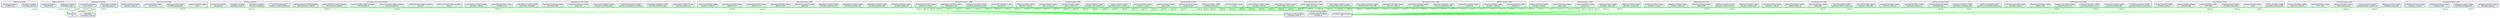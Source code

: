 digraph ColumnSameAsNetwork {
graph [
            fontname="Helvetica",
            fontsize=12,
            bgcolor=white,
            splines=true,
            nodesep=0.6,
            concentrate=true,
            compound=true,
        ];
node [shape=box, style=rounded, fontname="Helvetica"];
edge [fontname="Helvetica"];
subgraph cluster_ball_mill_procedure_models {
  C25 [color="blue", fillcolor="#ffffff", label="ball_mill_procedure_models\nmilled_container_id"];
  C26 [color="blue", fillcolor="#ffffff", label="ball_mill_procedure_models\nmilled_with"];
  C27 [color="blue", fillcolor="#ffffff", label="ball_mill_procedure_models\nprocedure_milled_container_id"];
  C28 [color="blue", fillcolor="#ffffff", label="ball_mill_procedure_models\nprocedure_milled_with"];
  C29 [color="blue", fillcolor="#ffffff", label="ball_mill_procedure_models\nprocedure_model_id"];
  label="ball_mill_procedure_models";
  style="filled, rounded";
  fillcolor="#f0f0f0";
}
subgraph cluster_centrifuge_procedure_models {
  C46 [color="blue", fillcolor="#ffffff", label="centrifuge_procedure_models\ncentrifuged_container_id"];
  C47 [color="blue", fillcolor="#ffffff", label="centrifuge_procedure_models\ncentrifuged_with"];
  C50 [color="blue", fillcolor="#ffffff", label="centrifuge_procedure_models\nprocedure_centrifuged_container_id"];
  C51 [color="blue", fillcolor="#ffffff", label="centrifuge_procedure_models\nprocedure_centrifuged_with"];
  C52 [color="blue", fillcolor="#ffffff", label="centrifuge_procedure_models\nprocedure_model_id"];
  label="centrifuge_procedure_models";
  style="filled, rounded";
  fillcolor="#f0f0f0";
}
subgraph cluster_fractioning_procedure_models {
  C90 [color="blue", fillcolor="#ffffff", label="fractioning_procedure_models\nfragment_placed_into"];
  C92 [color="blue", fillcolor="#ffffff", label="fractioning_procedure_models\nprocedure_fragment_placed_into"];
  C93 [color="blue", fillcolor="#ffffff", label="fractioning_procedure_models\nprocedure_fragment_source"];
  C94 [color="blue", fillcolor="#ffffff", label="fractioning_procedure_models\nprocedure_model_id"];
  C95 [color="blue", fillcolor="#ffffff", label="fractioning_procedure_models\nprocedure_weighed_with"];
  C97 [color="blue", fillcolor="#ffffff", label="fractioning_procedure_models\nweighed_with"];
  label="fractioning_procedure_models";
  style="filled, rounded";
  fillcolor="#f0f0f0";
}
subgraph cluster_mixing_procedure_models {
  C140 [color="blue", fillcolor="#ffffff", label="mixing_procedure_models\nmeasured_with"];
  C141 [color="blue", fillcolor="#ffffff", label="mixing_procedure_models\nmixed_with"];
  C142 [color="blue", fillcolor="#ffffff", label="mixing_procedure_models\nprocedure_measured_with"];
  C143 [color="blue", fillcolor="#ffffff", label="mixing_procedure_models\nprocedure_mixed_into"];
  C144 [color="blue", fillcolor="#ffffff", label="mixing_procedure_models\nprocedure_model_id"];
  C145 [color="blue", fillcolor="#ffffff", label="mixing_procedure_models\nsource"];
  label="mixing_procedure_models";
  style="filled, rounded";
  fillcolor="#f0f0f0";
}
subgraph cluster_freezing_procedure_models {
  C109 [color="blue", fillcolor="#ffffff", label="freezing_procedure_models\nfrozen_container_id"];
  C110 [color="blue", fillcolor="#ffffff", label="freezing_procedure_models\nfrozen_with"];
  C113 [color="blue", fillcolor="#ffffff", label="freezing_procedure_models\nprocedure_frozen_container_id"];
  C114 [color="blue", fillcolor="#ffffff", label="freezing_procedure_models\nprocedure_frozen_with"];
  C115 [color="blue", fillcolor="#ffffff", label="freezing_procedure_models\nprocedure_model_id"];
  label="freezing_procedure_models";
  style="filled, rounded";
  fillcolor="#f0f0f0";
}
subgraph cluster_packaging_procedure_models {
  C168 [color="blue", fillcolor="#ffffff", label="packaging_procedure_models\npackaged_with"];
  C169 [color="blue", fillcolor="#ffffff", label="packaging_procedure_models\nprocedure_model_id"];
  C170 [color="blue", fillcolor="#ffffff", label="packaging_procedure_models\nprocedure_packaged_with"];
  C171 [color="blue", fillcolor="#ffffff", label="packaging_procedure_models\nprocedure_sample_id"];
  label="packaging_procedure_models";
  style="filled, rounded";
  fillcolor="#f0f0f0";
}
subgraph cluster_procedure_model_trackables {
  C206 [color="blue", fillcolor="#ffffff", label="procedure_model_trackables\nid"];
  C208 [color="blue", fillcolor="#ffffff", label="procedure_model_trackables\nprocedure_model_id"];
  C209 [color="blue", fillcolor="#ffffff", label="procedure_model_trackables\ntrackable_id"];
  label="procedure_model_trackables";
  style="filled, rounded";
  fillcolor="#f0f0f0";
}
subgraph cluster_placing_procedure_models {
  C192 [color="blue", fillcolor="#ffffff", label="placing_procedure_models\nplaced_into"];
  C193 [color="blue", fillcolor="#ffffff", label="placing_procedure_models\nprocedure_model_id"];
  C194 [color="blue", fillcolor="#ffffff", label="placing_procedure_models\nprocedure_placed_into"];
  C196 [color="blue", fillcolor="#ffffff", label="placing_procedure_models\nsource"];
  label="placing_procedure_models";
  style="filled, rounded";
  fillcolor="#f0f0f0";
}
subgraph cluster_procedure_trackables {
  C222 [color="blue", fillcolor="#ffffff", label="procedure_trackables\nancestor_trackable_id"];
  C226 [color="blue", fillcolor="#ffffff", label="procedure_trackables\nprocedure_id"];
  C227 [color="blue", fillcolor="#ffffff", label="procedure_trackables\nprocedure_model_id"];
  C228 [color="blue", fillcolor="#ffffff", label="procedure_trackables\nprocedure_model_trackable_id"];
  label="procedure_trackables";
  style="filled, rounded";
  fillcolor="#f0f0f0";
}
subgraph cluster_shared_procedure_model_trackables {
  C285 [color="blue", fillcolor="#ffffff", label="shared_procedure_model_trackables\nchild_id"];
  C286 [color="blue", fillcolor="#ffffff", label="shared_procedure_model_trackables\nchild_procedure_model_id"];
  C287 [color="blue", fillcolor="#ffffff", label="shared_procedure_model_trackables\nchild_trackable_id"];
  C290 [color="blue", fillcolor="#ffffff", label="shared_procedure_model_trackables\nparent_id"];
  C291 [color="blue", fillcolor="#ffffff", label="shared_procedure_model_trackables\nparent_procedure_model_id"];
  C292 [color="blue", fillcolor="#ffffff", label="shared_procedure_model_trackables\nparent_trackable_id"];
  label="shared_procedure_model_trackables";
  style="filled, rounded";
  fillcolor="#f0f0f0";
}
subgraph cluster_supernatant_procedure_models {
  C315 [color="blue", fillcolor="#ffffff", label="supernatant_procedure_models\npipette_tip"];
  C316 [color="blue", fillcolor="#ffffff", label="supernatant_procedure_models\nprocedure_model_id"];
  C317 [color="blue", fillcolor="#ffffff", label="supernatant_procedure_models\nprocedure_pipette_tip"];
  C318 [color="blue", fillcolor="#ffffff", label="supernatant_procedure_models\nprocedure_stratified_source"];
  C319 [color="blue", fillcolor="#ffffff", label="supernatant_procedure_models\nprocedure_supernatant_destination"];
  C320 [color="blue", fillcolor="#ffffff", label="supernatant_procedure_models\nprocedure_transferred_with"];
  C321 [color="blue", fillcolor="#ffffff", label="supernatant_procedure_models\nstratified_source"];
  C322 [color="blue", fillcolor="#ffffff", label="supernatant_procedure_models\nsupernatant_destination"];
  C323 [color="blue", fillcolor="#ffffff", label="supernatant_procedure_models\ntransferred_with"];
  label="supernatant_procedure_models";
  style="filled, rounded";
  fillcolor="#f0f0f0";
}
subgraph cluster_aliquoting_procedure_models {
  C6 [color="blue", fillcolor="#ffffff", label="aliquoting_procedure_models\naliquoted_from"];
  C7 [color="blue", fillcolor="#ffffff", label="aliquoting_procedure_models\naliquoted_into"];
  C8 [color="blue", fillcolor="#ffffff", label="aliquoting_procedure_models\naliquoted_with"];
  C10 [color="blue", fillcolor="#ffffff", label="aliquoting_procedure_models\npipette_tip"];
  C11 [color="blue", fillcolor="#ffffff", label="aliquoting_procedure_models\nprocedure_aliquoted_from"];
  C12 [color="blue", fillcolor="#ffffff", label="aliquoting_procedure_models\nprocedure_aliquoted_into"];
  C13 [color="blue", fillcolor="#ffffff", label="aliquoting_procedure_models\nprocedure_aliquoted_with"];
  C14 [color="blue", fillcolor="#ffffff", label="aliquoting_procedure_models\nprocedure_model_id"];
  C15 [color="blue", fillcolor="#ffffff", label="aliquoting_procedure_models\nprocedure_pipette_tip"];
  label="aliquoting_procedure_models";
  style="filled, rounded";
  fillcolor="#f0f0f0";
}
subgraph cluster_photograph_procedure_models {
  C186 [color="blue", fillcolor="#ffffff", label="photograph_procedure_models\nphotographed_with"];
  C187 [color="blue", fillcolor="#ffffff", label="photograph_procedure_models\nprocedure_model_id"];
  C188 [color="blue", fillcolor="#ffffff", label="photograph_procedure_models\nprocedure_photographed_with"];
  C189 [color="blue", fillcolor="#ffffff", label="photograph_procedure_models\ntrackable_id"];
  label="photograph_procedure_models";
  style="filled, rounded";
  fillcolor="#f0f0f0";
}
subgraph cluster_storage_procedure_models {
  C307 [color="blue", fillcolor="#ffffff", label="storage_procedure_models\nchild_container_id"];
  C310 [color="blue", fillcolor="#ffffff", label="storage_procedure_models\nparent_container_id"];
  C311 [color="blue", fillcolor="#ffffff", label="storage_procedure_models\nprocedure_child_container_id"];
  C312 [color="blue", fillcolor="#ffffff", label="storage_procedure_models\nprocedure_model_id"];
  C313 [color="blue", fillcolor="#ffffff", label="storage_procedure_models\nprocedure_parent_container_id"];
  label="storage_procedure_models";
  style="filled, rounded";
  fillcolor="#f0f0f0";
}
subgraph cluster_procedures {
  C232 [color="blue", fillcolor="#ffffff", label="procedures\nid"];
  C233 [color="blue", fillcolor="#ffffff", label="procedures\nprocedure_model_id"];
  label="procedures";
  style="filled, rounded";
  fillcolor="#f0f0f0";
}
subgraph cluster_pouring_procedure_models {
  C199 [color="blue", fillcolor="#ffffff", label="pouring_procedure_models\nmeasured_with"];
  C200 [color="blue", fillcolor="#ffffff", label="pouring_procedure_models\npoured_into"];
  C201 [color="blue", fillcolor="#ffffff", label="pouring_procedure_models\nprocedure_model_id"];
  C202 [color="blue", fillcolor="#ffffff", label="pouring_procedure_models\nprocedure_poured_into"];
  C203 [color="blue", fillcolor="#ffffff", label="pouring_procedure_models\nsource"];
  label="pouring_procedure_models";
  style="filled, rounded";
  fillcolor="#f0f0f0";
}
subgraph cluster_supernatant_procedures {
  C325 [color="blue", fillcolor="#ffffff", label="supernatant_procedures\nprocedure_id"];
  C326 [color="blue", fillcolor="#ffffff", label="supernatant_procedures\nprocedure_model_id"];
  label="supernatant_procedures";
  style="filled, rounded";
  fillcolor="#f0f0f0";
}
subgraph cluster_aliquoting_procedures {
  C19 [color="blue", fillcolor="#ffffff", label="aliquoting_procedures\nprocedure_id"];
  C20 [color="blue", fillcolor="#ffffff", label="aliquoting_procedures\nprocedure_model_id"];
  label="aliquoting_procedures";
  style="filled, rounded";
  fillcolor="#f0f0f0";
}
subgraph cluster_freeze_drying_procedure_models {
  C99 [color="blue", fillcolor="#ffffff", label="freeze_drying_procedure_models\nfreeze_dried_container_id"];
  C100 [color="blue", fillcolor="#ffffff", label="freeze_drying_procedure_models\nfreeze_dried_with"];
  C104 [color="blue", fillcolor="#ffffff", label="freeze_drying_procedure_models\nprocedure_freeze_dried_container_id"];
  C105 [color="blue", fillcolor="#ffffff", label="freeze_drying_procedure_models\nprocedure_freeze_dried_with"];
  C106 [color="blue", fillcolor="#ffffff", label="freeze_drying_procedure_models\nprocedure_model_id"];
  label="freeze_drying_procedure_models";
  style="filled, rounded";
  fillcolor="#f0f0f0";
}
subgraph cluster_geolocation_procedure_models {
  C117 [color="blue", fillcolor="#ffffff", label="geolocation_procedure_models\ngeolocated_with"];
  C118 [color="blue", fillcolor="#ffffff", label="geolocation_procedure_models\nprocedure_geolocated_with"];
  C119 [color="blue", fillcolor="#ffffff", label="geolocation_procedure_models\nprocedure_model_id"];
  C120 [color="blue", fillcolor="#ffffff", label="geolocation_procedure_models\ntrackable_id"];
  label="geolocation_procedure_models";
  style="filled, rounded";
  fillcolor="#f0f0f0";
}
subgraph cluster_disposal_procedure_models {
  C80 [color="blue", fillcolor="#ffffff", label="disposal_procedure_models\ndisposed_id"];
  C81 [color="blue", fillcolor="#ffffff", label="disposal_procedure_models\nprocedure_model_id"];
  label="disposal_procedure_models";
  style="filled, rounded";
  fillcolor="#f0f0f0";
}
subgraph cluster_weighing_procedures {
  C403 [color="blue", fillcolor="#ffffff", label="weighing_procedures\nprocedure_id"];
  C404 [color="blue", fillcolor="#ffffff", label="weighing_procedures\nprocedure_model_id"];
  label="weighing_procedures";
  style="filled, rounded";
  fillcolor="#f0f0f0";
}
subgraph cluster_capping_procedure_models {
  C40 [color="blue", fillcolor="#ffffff", label="capping_procedure_models\ncapped_with"];
  C41 [color="blue", fillcolor="#ffffff", label="capping_procedure_models\ncontainer_id"];
  C42 [color="blue", fillcolor="#ffffff", label="capping_procedure_models\nprocedure_capped_with"];
  C43 [color="blue", fillcolor="#ffffff", label="capping_procedure_models\nprocedure_container_id"];
  C44 [color="blue", fillcolor="#ffffff", label="capping_procedure_models\nprocedure_model_id"];
  label="capping_procedure_models";
  style="filled, rounded";
  fillcolor="#f0f0f0";
}
subgraph cluster_weighing_procedure_models {
  C397 [color="blue", fillcolor="#ffffff", label="weighing_procedure_models\nprocedure_model_id"];
  C398 [color="blue", fillcolor="#ffffff", label="weighing_procedure_models\nprocedure_sample_container"];
  C399 [color="blue", fillcolor="#ffffff", label="weighing_procedure_models\nprocedure_weighed_with"];
  C400 [color="blue", fillcolor="#ffffff", label="weighing_procedure_models\nsample_container_id"];
  C401 [color="blue", fillcolor="#ffffff", label="weighing_procedure_models\nweighed_with"];
  label="weighing_procedure_models";
  style="filled, rounded";
  fillcolor="#f0f0f0";
}
  C6 -> C209 [color="green", label="same as"];
  C7 -> C209 [color="green", label="same as"];
  C8 -> C209 [color="green", label="same as"];
  C10 -> C209 [color="green", label="same as"];
  C11 -> C206 [color="green", label="same as"];
  C12 -> C206 [color="green", label="same as"];
  C13 -> C206 [color="green", label="same as"];
  C14 -> C208 [color="green", label="same as"];
  C15 -> C206 [color="green", label="same as"];
  C19 -> C232 [color="green", label="same as"];
  C20 -> C233 [color="green", label="same as"];
  C25 -> C209 [color="green", label="same as"];
  C26 -> C209 [color="green", label="same as"];
  C27 -> C206 [color="green", label="same as"];
  C28 -> C206 [color="green", label="same as"];
  C29 -> C208 [color="green", label="same as"];
  C40 -> C209 [color="green", label="same as"];
  C41 -> C209 [color="green", label="same as"];
  C42 -> C206 [color="green", label="same as"];
  C43 -> C206 [color="green", label="same as"];
  C44 -> C208 [color="green", label="same as"];
  C46 -> C209 [color="green", label="same as"];
  C47 -> C209 [color="green", label="same as"];
  C50 -> C206 [color="green", label="same as"];
  C51 -> C206 [color="green", label="same as"];
  C52 -> C208 [color="green", label="same as"];
  C80 -> C206 [color="green", label="same as"];
  C81 -> C208 [color="green", label="same as"];
  C90 -> C209 [color="green", label="same as"];
  C92 -> C206 [color="green", label="same as"];
  C93 -> C206 [color="green", label="same as"];
  C94 -> C208 [color="green", label="same as"];
  C95 -> C206 [color="green", label="same as"];
  C97 -> C209 [color="green", label="same as"];
  C99 -> C209 [color="green", label="same as"];
  C100 -> C209 [color="green", label="same as"];
  C104 -> C206 [color="green", label="same as"];
  C105 -> C206 [color="green", label="same as"];
  C106 -> C208 [color="green", label="same as"];
  C109 -> C209 [color="green", label="same as"];
  C110 -> C209 [color="green", label="same as"];
  C113 -> C206 [color="green", label="same as"];
  C114 -> C206 [color="green", label="same as"];
  C115 -> C208 [color="green", label="same as"];
  C117 -> C209 [color="green", label="same as"];
  C118 -> C206 [color="green", label="same as"];
  C119 -> C208 [color="green", label="same as"];
  C120 -> C206 [color="green", label="same as"];
  C140 -> C209 [color="green", label="same as"];
  C141 -> C209 [color="green", label="same as"];
  C142 -> C206 [color="green", label="same as"];
  C143 -> C206 [color="green", label="same as"];
  C144 -> C208 [color="green", label="same as"];
  C145 -> C206 [color="green", label="same as"];
  C168 -> C209 [color="green", label="same as"];
  C169 -> C208 [color="green", label="same as"];
  C170 -> C206 [color="green", label="same as"];
  C171 -> C206 [color="green", label="same as"];
  C186 -> C209 [color="green", label="same as"];
  C187 -> C208 [color="green", label="same as"];
  C188 -> C206 [color="green", label="same as"];
  C189 -> C206 [color="green", label="same as"];
  C192 -> C209 [color="green", label="same as"];
  C193 -> C208 [color="green", label="same as"];
  C194 -> C206 [color="green", label="same as"];
  C196 -> C206 [color="green", label="same as"];
  C199 -> C206 [color="green", label="same as"];
  C200 -> C209 [color="green", label="same as"];
  C201 -> C208 [color="green", label="same as"];
  C202 -> C206 [color="green", label="same as"];
  C203 -> C206 [color="green", label="same as"];
  C222 -> C209 [color="green", label="same as"];
  C226 -> C232 [color="green", label="same as"];
  C227 -> C208 [color="green", label="same as"];
  C227 -> C233 [color="green", label="same as"];
  C228 -> C206 [color="green", label="same as"];
  C285 -> C206 [color="green", label="same as"];
  C286 -> C208 [color="green", label="same as"];
  C287 -> C209 [color="green", label="same as"];
  C290 -> C206 [color="green", label="same as"];
  C291 -> C208 [color="green", label="same as"];
  C292 -> C209 [color="green", label="same as"];
  C307 -> C209 [color="green", label="same as"];
  C310 -> C209 [color="green", label="same as"];
  C311 -> C206 [color="green", label="same as"];
  C312 -> C208 [color="green", label="same as"];
  C313 -> C206 [color="green", label="same as"];
  C315 -> C209 [color="green", label="same as"];
  C316 -> C208 [color="green", label="same as"];
  C317 -> C206 [color="green", label="same as"];
  C318 -> C206 [color="green", label="same as"];
  C319 -> C206 [color="green", label="same as"];
  C320 -> C206 [color="green", label="same as"];
  C321 -> C209 [color="green", label="same as"];
  C322 -> C209 [color="green", label="same as"];
  C323 -> C209 [color="green", label="same as"];
  C325 -> C232 [color="green", label="same as"];
  C326 -> C233 [color="green", label="same as"];
  C397 -> C208 [color="green", label="same as"];
  C398 -> C206 [color="green", label="same as"];
  C399 -> C206 [color="green", label="same as"];
  C400 -> C209 [color="green", label="same as"];
  C401 -> C209 [color="green", label="same as"];
  C403 -> C232 [color="green", label="same as"];
  C404 -> C233 [color="green", label="same as"];
}
